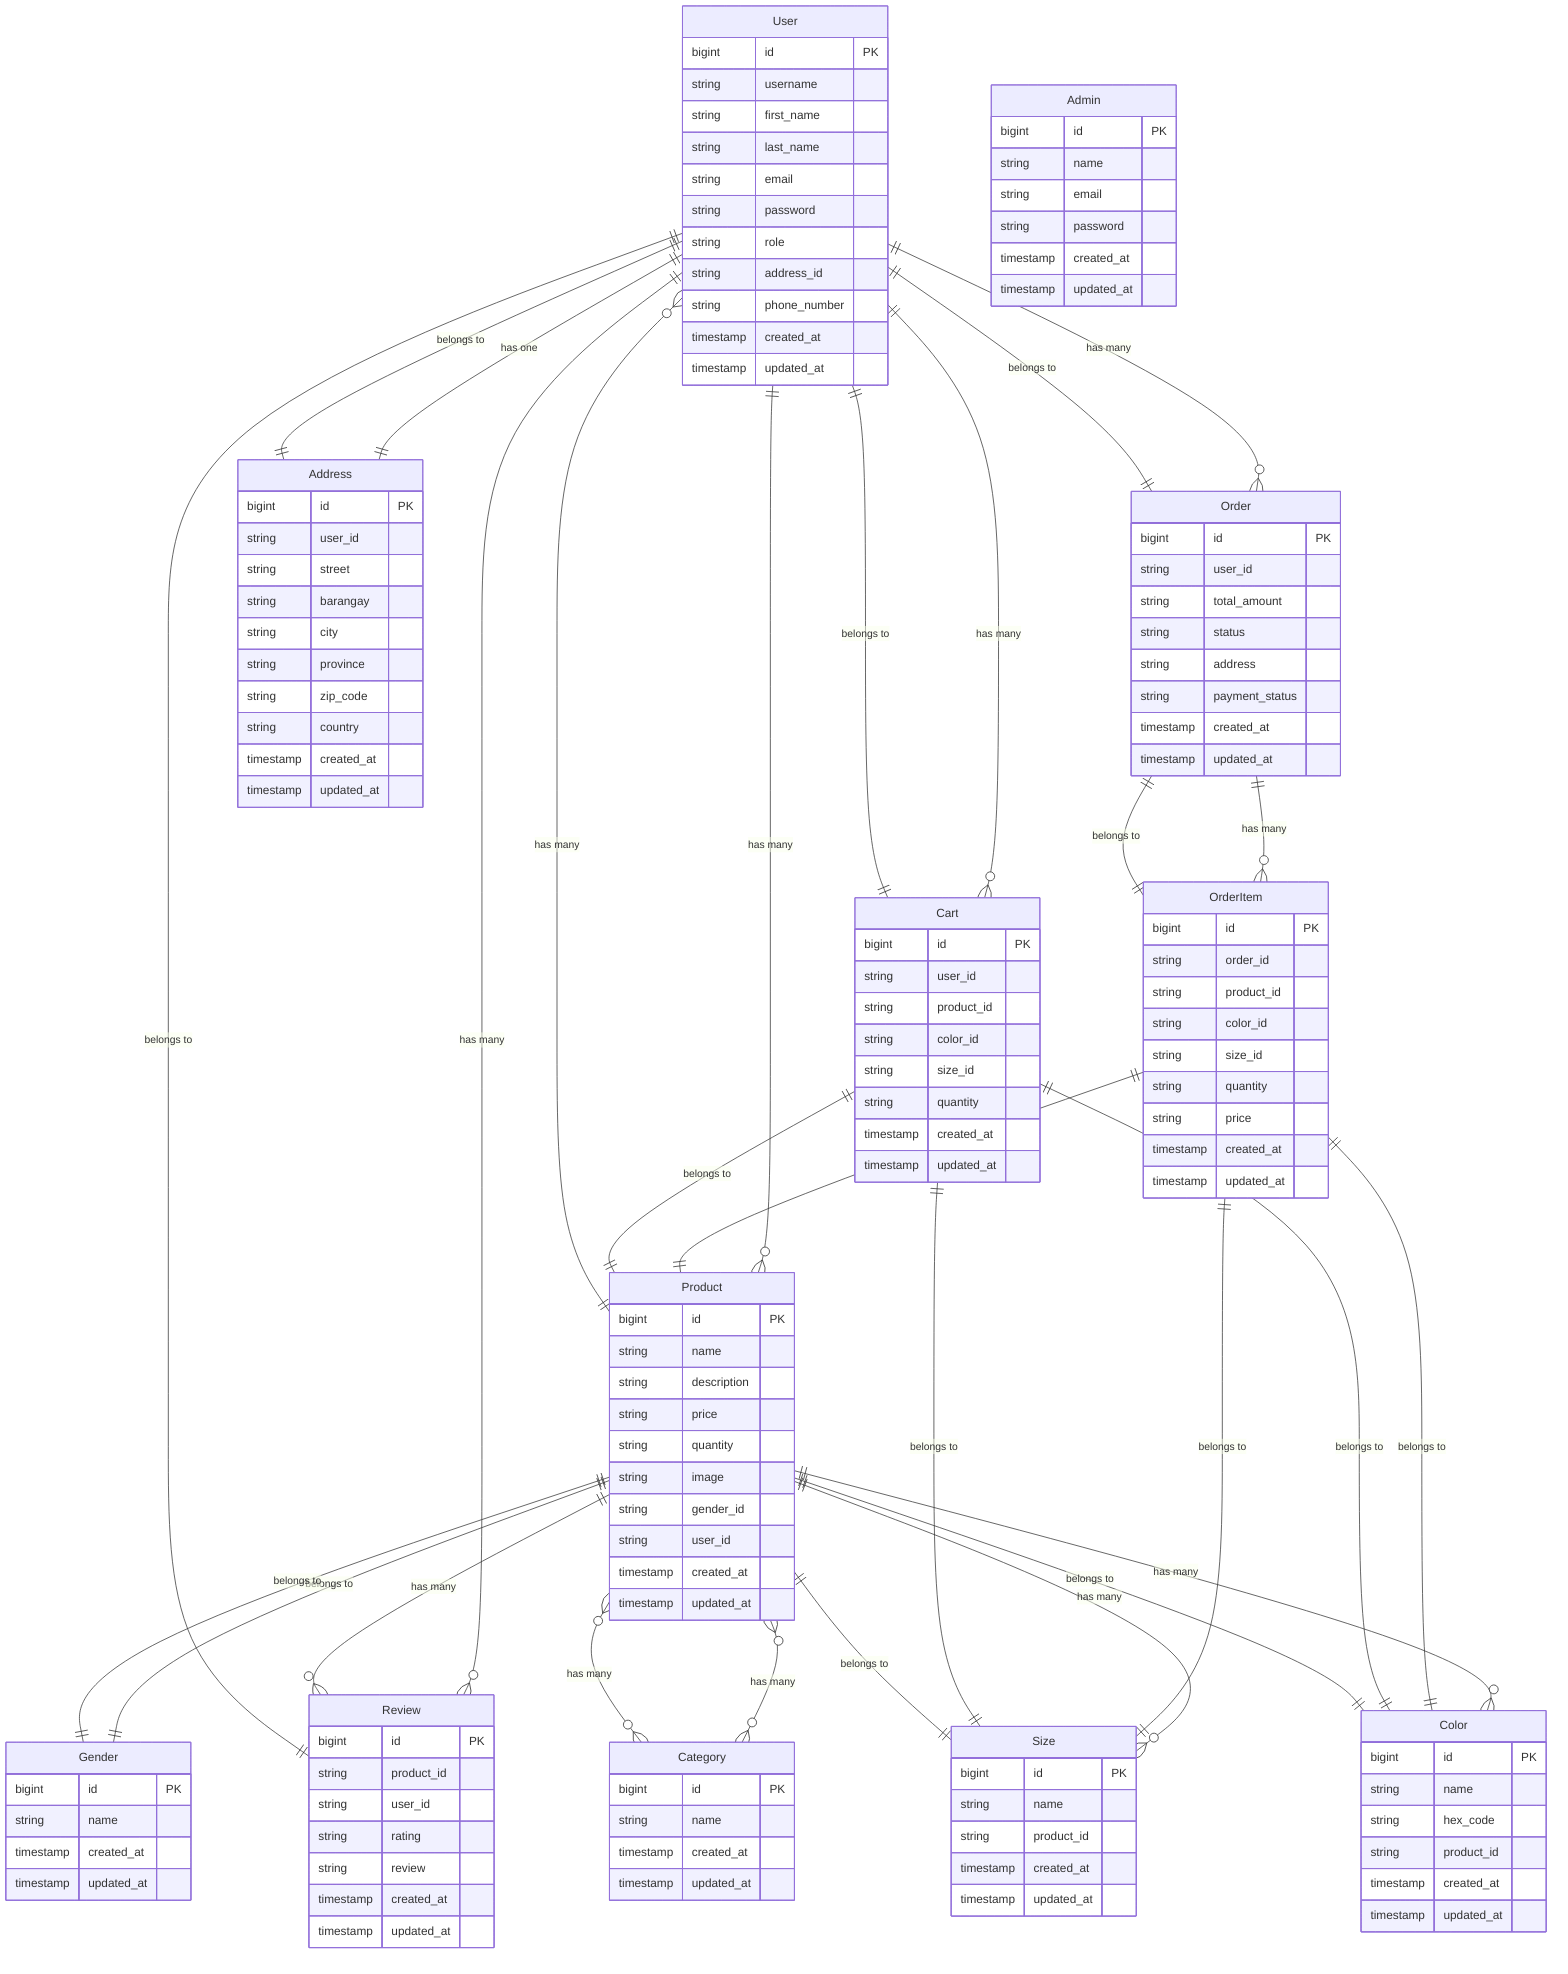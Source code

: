 erDiagram
    %% Laravel ERD Diagram

    User {
        bigint id PK
        string username
        string first_name
        string last_name
        string email
        string password
        string role
        string address_id
        string phone_number
        timestamp created_at
        timestamp updated_at
    }

    Size {
        bigint id PK
        string name
        string product_id
        timestamp created_at
        timestamp updated_at
    }

    Review {
        bigint id PK
        string product_id
        string user_id
        string rating
        string review
        timestamp created_at
        timestamp updated_at
    }

    Product {
        bigint id PK
        string name
        string description
        string price
        string quantity
        string image
        string gender_id
        string user_id
        timestamp created_at
        timestamp updated_at
    }

    OrderItem {
        bigint id PK
        string order_id
        string product_id
        string color_id
        string size_id
        string quantity
        string price
        timestamp created_at
        timestamp updated_at
    }

    Order {
        bigint id PK
        string user_id
        string total_amount
        string status
        string address
        string payment_status
        timestamp created_at
        timestamp updated_at
    }

    Gender {
        bigint id PK
        string name
        timestamp created_at
        timestamp updated_at
    }

    Color {
        bigint id PK
        string name
        string hex_code
        string product_id
        timestamp created_at
        timestamp updated_at
    }

    Category {
        bigint id PK
        string name
        timestamp created_at
        timestamp updated_at
    }

    Cart {
        bigint id PK
        string user_id
        string product_id
        string color_id
        string size_id
        string quantity
        timestamp created_at
        timestamp updated_at
    }

    Admin {
        bigint id PK
        string name
        string email
        string password
        timestamp created_at
        timestamp updated_at
    }

    Address {
        bigint id PK
        string user_id
        string street
        string barangay
        string city
        string province
        string zip_code
        string country
        timestamp created_at
        timestamp updated_at
    }

    User ||--|| Address : "has one"
    User ||--o{ Product : "has many"
    User ||--o{ Review : "has many"
    User ||--o{ Cart : "has many"
    User ||--o{ Order : "has many"
    Size ||--|| Product : "belongs to"
    Review ||--|| User : "belongs to"
    Product ||--|| Gender : "belongs to"
    Product ||--o{ Size : "has many"
    Product ||--o{ Color : "has many"
    Product ||--o{ User : "has many"
    Product ||--o{ Review : "has many"
    Product }o--o{ Category : "has many"
    OrderItem ||--|| Order : "belongs to"
    OrderItem ||--|| Product : "belongs to"
    OrderItem ||--|| Color : "belongs to"
    OrderItem ||--|| Size : "belongs to"
    Order ||--|| User : "belongs to"
    Order ||--o{ OrderItem : "has many"
    Gender ||--|| Product : "belongs to"
    Color ||--|| Product : "belongs to"
    Category }o--o{ Product : "has many"
    Cart ||--|| User : "belongs to"
    Cart ||--|| Product : "belongs to"
    Cart ||--|| Color : "belongs to"
    Cart ||--|| Size : "belongs to"
    Address ||--|| User : "belongs to"